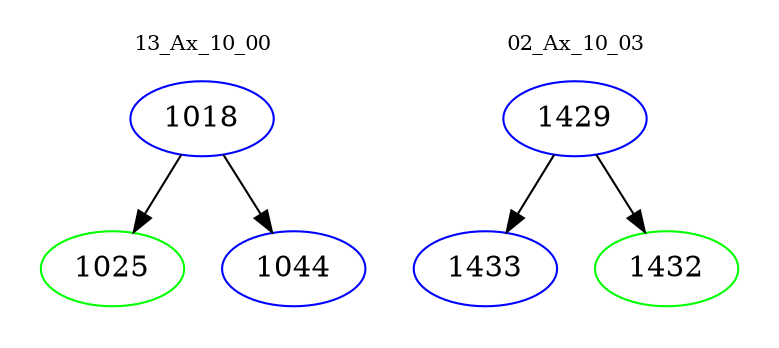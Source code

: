 digraph{
subgraph cluster_0 {
color = white
label = "13_Ax_10_00";
fontsize=10;
T0_1018 [label="1018", color="blue"]
T0_1018 -> T0_1025 [color="black"]
T0_1025 [label="1025", color="green"]
T0_1018 -> T0_1044 [color="black"]
T0_1044 [label="1044", color="blue"]
}
subgraph cluster_1 {
color = white
label = "02_Ax_10_03";
fontsize=10;
T1_1429 [label="1429", color="blue"]
T1_1429 -> T1_1433 [color="black"]
T1_1433 [label="1433", color="blue"]
T1_1429 -> T1_1432 [color="black"]
T1_1432 [label="1432", color="green"]
}
}
